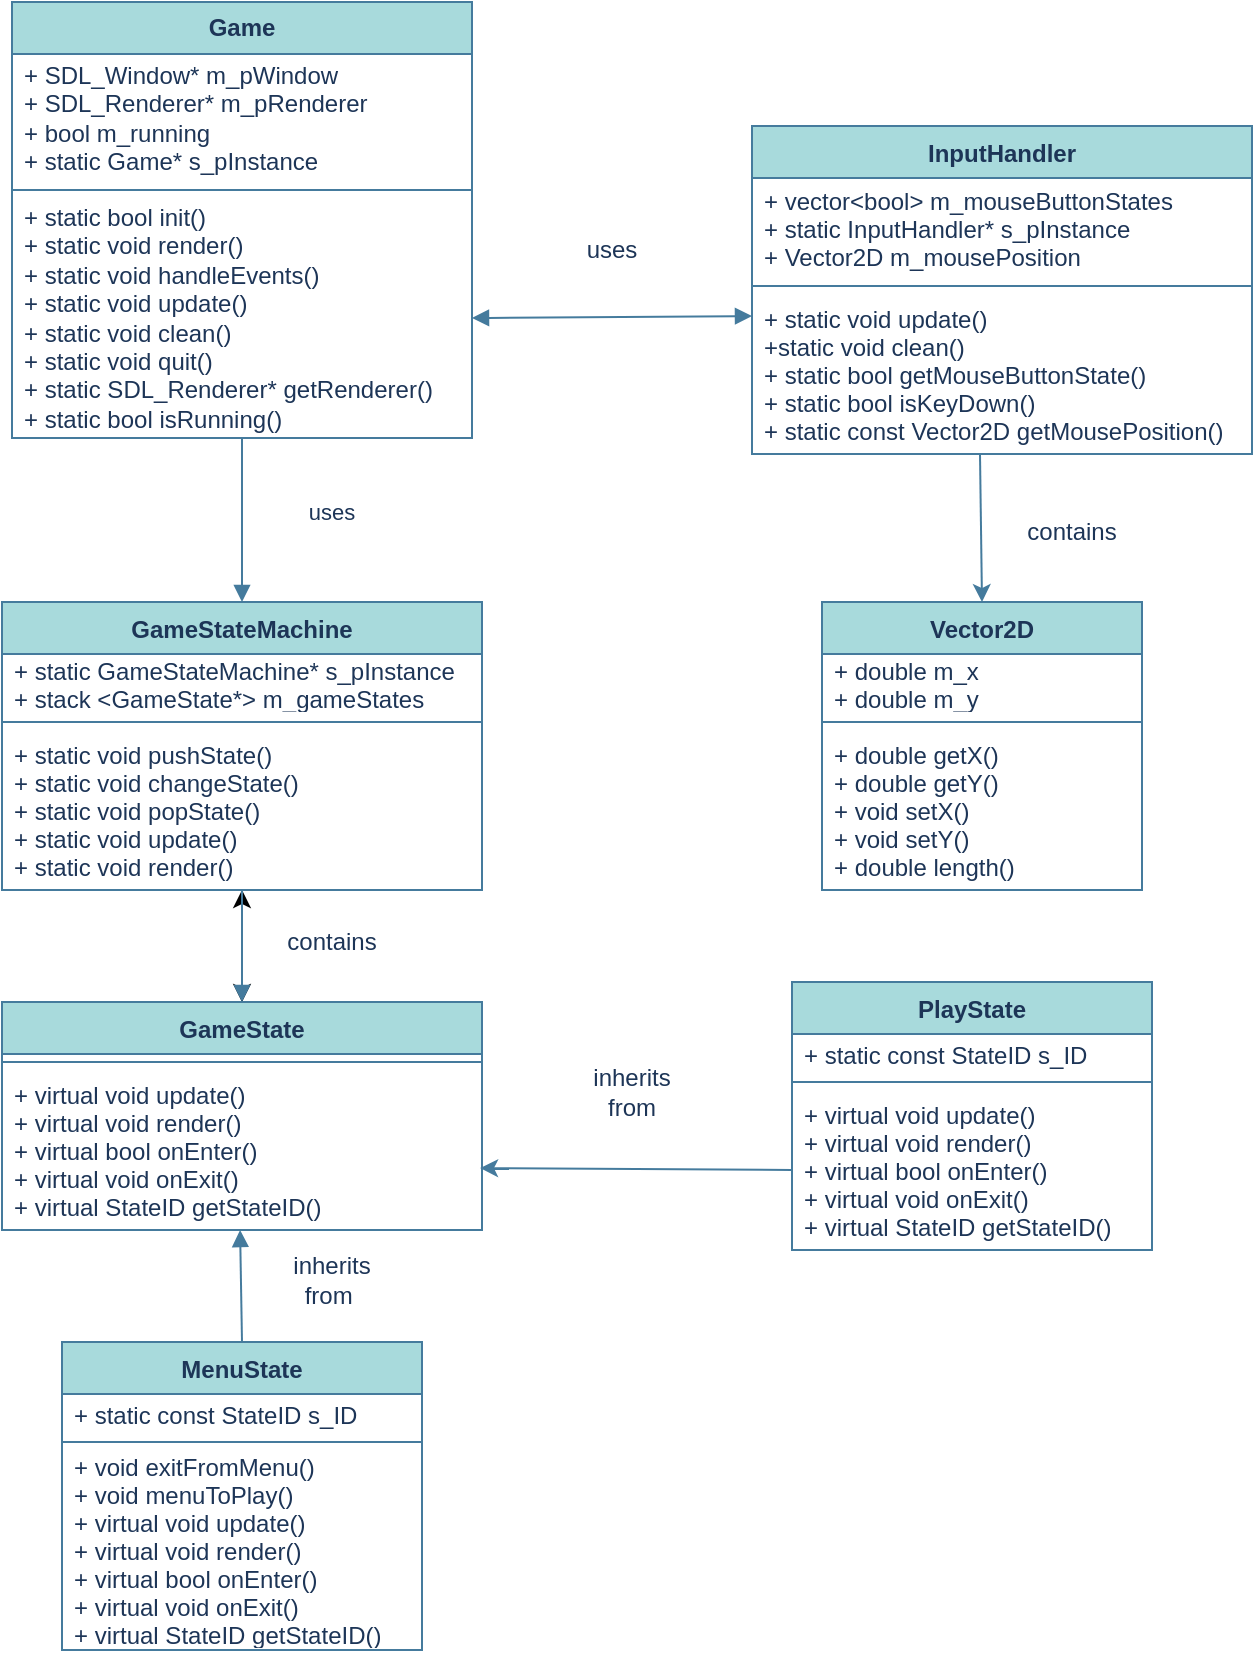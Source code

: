 <mxfile>
    <diagram id="kzSkmYJDmj3nojiU0u4o" name="Page-1">
        <mxGraphModel dx="1188" dy="515" grid="1" gridSize="10" guides="1" tooltips="1" connect="1" arrows="1" fold="1" page="1" pageScale="1" pageWidth="1654" pageHeight="1169" background="#FFFFFF" math="0" shadow="0">
            <root>
                <mxCell id="0"/>
                <mxCell id="1" parent="0"/>
                <mxCell id="Ja4RdyoNQm9fj4kVBd8g-1" value="Game" style="swimlane;fontStyle=1;align=center;verticalAlign=middle;childLayout=stackLayout;horizontal=1;startSize=26;horizontalStack=0;resizeParent=1;resizeParentMax=0;resizeLast=0;collapsible=1;marginBottom=0;whiteSpace=wrap;fillColor=#A8DADC;strokeColor=#457B9D;fontColor=#1D3557;" parent="1" vertex="1">
                    <mxGeometry x="210" y="130" width="230" height="218" as="geometry"/>
                </mxCell>
                <mxCell id="Ja4RdyoNQm9fj4kVBd8g-2" value="+ SDL_Window* m_pWindow&#10;+ SDL_Renderer* m_pRenderer&#10;+ bool m_running&#10;+ static Game* s_pInstance" style="text;strokeColor=none;fillColor=none;align=left;verticalAlign=middle;spacingLeft=4;spacingRight=4;overflow=hidden;rotatable=0;points=[[0,0.5],[1,0.5]];portConstraint=eastwest;whiteSpace=wrap;fontColor=#1D3557;" parent="Ja4RdyoNQm9fj4kVBd8g-1" vertex="1">
                    <mxGeometry y="26" width="230" height="64" as="geometry"/>
                </mxCell>
                <mxCell id="Ja4RdyoNQm9fj4kVBd8g-3" value="" style="line;strokeWidth=1;fillColor=none;align=left;verticalAlign=middle;spacingTop=-1;spacingLeft=3;spacingRight=3;rotatable=0;labelPosition=right;points=[];portConstraint=eastwest;whiteSpace=wrap;labelBackgroundColor=#F1FAEE;strokeColor=#457B9D;fontColor=#1D3557;" parent="Ja4RdyoNQm9fj4kVBd8g-1" vertex="1">
                    <mxGeometry y="90" width="230" height="8" as="geometry"/>
                </mxCell>
                <mxCell id="Ja4RdyoNQm9fj4kVBd8g-4" value="+ static bool init()&#10;+ static void render()&#10;+ static void handleEvents()&#10;+ static void update()&#10;+ static void clean()&#10;+ static void quit()&#10;+ static SDL_Renderer* getRenderer()&#10;+ static bool isRunning()" style="text;strokeColor=none;fillColor=none;align=left;verticalAlign=middle;spacingLeft=4;spacingRight=4;overflow=hidden;rotatable=0;points=[[0,0.5],[1,0.5]];portConstraint=eastwest;whiteSpace=wrap;fontColor=#1D3557;" parent="Ja4RdyoNQm9fj4kVBd8g-1" vertex="1">
                    <mxGeometry y="98" width="230" height="120" as="geometry"/>
                </mxCell>
                <mxCell id="ieMhluZSxVRTjWrlqm2N-1" value="InputHandler" style="swimlane;fontStyle=1;align=center;verticalAlign=middle;childLayout=stackLayout;horizontal=1;startSize=26;horizontalStack=0;resizeParent=1;resizeParentMax=0;resizeLast=0;collapsible=1;marginBottom=0;fillColor=#A8DADC;strokeColor=#457B9D;fontColor=#1D3557;" parent="1" vertex="1">
                    <mxGeometry x="580" y="192" width="250" height="164" as="geometry"/>
                </mxCell>
                <mxCell id="ieMhluZSxVRTjWrlqm2N-2" value="+ vector&lt;bool&gt; m_mouseButtonStates&#10;+ static InputHandler* s_pInstance&#10;+ Vector2D m_mousePosition" style="text;strokeColor=none;fillColor=none;align=left;verticalAlign=middle;spacingLeft=4;spacingRight=4;overflow=hidden;rotatable=0;points=[[0,0.5],[1,0.5]];portConstraint=eastwest;fontColor=#1D3557;" parent="ieMhluZSxVRTjWrlqm2N-1" vertex="1">
                    <mxGeometry y="26" width="250" height="50" as="geometry"/>
                </mxCell>
                <mxCell id="ieMhluZSxVRTjWrlqm2N-3" value="" style="line;strokeWidth=1;fillColor=none;align=left;verticalAlign=middle;spacingTop=-1;spacingLeft=3;spacingRight=3;rotatable=0;labelPosition=right;points=[];portConstraint=eastwest;labelBackgroundColor=#F1FAEE;strokeColor=#457B9D;fontColor=#1D3557;" parent="ieMhluZSxVRTjWrlqm2N-1" vertex="1">
                    <mxGeometry y="76" width="250" height="8" as="geometry"/>
                </mxCell>
                <mxCell id="ieMhluZSxVRTjWrlqm2N-4" value="+ static void update()&#10;+static void clean()&#10;+ static bool getMouseButtonState()&#10;+ static bool isKeyDown()&#10;+ static const Vector2D getMousePosition()" style="text;strokeColor=none;fillColor=none;align=left;verticalAlign=middle;spacingLeft=4;spacingRight=4;overflow=hidden;rotatable=0;points=[[0,0.5],[1,0.5]];portConstraint=eastwest;fontColor=#1D3557;" parent="ieMhluZSxVRTjWrlqm2N-1" vertex="1">
                    <mxGeometry y="84" width="250" height="80" as="geometry"/>
                </mxCell>
                <mxCell id="ieMhluZSxVRTjWrlqm2N-7" value="" style="endArrow=block;startArrow=block;endFill=1;startFill=1;html=1;rounded=0;entryX=0;entryY=0.138;entryDx=0;entryDy=0;entryPerimeter=0;labelBackgroundColor=#F1FAEE;strokeColor=#457B9D;fontColor=#1D3557;exitX=1;exitY=0.5;exitDx=0;exitDy=0;" parent="1" source="Ja4RdyoNQm9fj4kVBd8g-4" target="ieMhluZSxVRTjWrlqm2N-4" edge="1">
                    <mxGeometry width="160" relative="1" as="geometry">
                        <mxPoint x="440" y="270" as="sourcePoint"/>
                        <mxPoint x="600" y="270" as="targetPoint"/>
                    </mxGeometry>
                </mxCell>
                <mxCell id="ieMhluZSxVRTjWrlqm2N-9" value="uses" style="text;html=1;strokeColor=none;fillColor=none;align=center;verticalAlign=middle;whiteSpace=wrap;rounded=0;fontColor=#1D3557;" parent="1" vertex="1">
                    <mxGeometry x="480" y="239" width="60" height="30" as="geometry"/>
                </mxCell>
                <mxCell id="ieMhluZSxVRTjWrlqm2N-10" value="Vector2D" style="swimlane;fontStyle=1;align=center;verticalAlign=top;childLayout=stackLayout;horizontal=1;startSize=26;horizontalStack=0;resizeParent=1;resizeParentMax=0;resizeLast=0;collapsible=1;marginBottom=0;fillColor=#A8DADC;strokeColor=#457B9D;fontColor=#1D3557;" parent="1" vertex="1">
                    <mxGeometry x="615" y="430" width="160" height="144" as="geometry"/>
                </mxCell>
                <mxCell id="ieMhluZSxVRTjWrlqm2N-11" value="+ double m_x&#10;+ double m_y" style="text;strokeColor=none;fillColor=none;align=left;verticalAlign=middle;spacingLeft=4;spacingRight=4;overflow=hidden;rotatable=0;points=[[0,0.5],[1,0.5]];portConstraint=eastwest;fontColor=#1D3557;" parent="ieMhluZSxVRTjWrlqm2N-10" vertex="1">
                    <mxGeometry y="26" width="160" height="30" as="geometry"/>
                </mxCell>
                <mxCell id="ieMhluZSxVRTjWrlqm2N-12" value="" style="line;strokeWidth=1;fillColor=none;align=left;verticalAlign=middle;spacingTop=-1;spacingLeft=3;spacingRight=3;rotatable=0;labelPosition=right;points=[];portConstraint=eastwest;labelBackgroundColor=#F1FAEE;strokeColor=#457B9D;fontColor=#1D3557;" parent="ieMhluZSxVRTjWrlqm2N-10" vertex="1">
                    <mxGeometry y="56" width="160" height="8" as="geometry"/>
                </mxCell>
                <mxCell id="ieMhluZSxVRTjWrlqm2N-13" value="+ double getX()&#10;+ double getY()&#10;+ void setX()&#10;+ void setY()&#10;+ double length()" style="text;strokeColor=none;fillColor=none;align=left;verticalAlign=middle;spacingLeft=4;spacingRight=4;overflow=hidden;rotatable=0;points=[[0,0.5],[1,0.5]];portConstraint=eastwest;fontColor=#1D3557;" parent="ieMhluZSxVRTjWrlqm2N-10" vertex="1">
                    <mxGeometry y="64" width="160" height="80" as="geometry"/>
                </mxCell>
                <mxCell id="ieMhluZSxVRTjWrlqm2N-17" value="" style="endArrow=classic;html=1;rounded=0;entryX=0.5;entryY=0;entryDx=0;entryDy=0;labelBackgroundColor=#F1FAEE;strokeColor=#457B9D;fontColor=#1D3557;exitX=0.456;exitY=1;exitDx=0;exitDy=0;exitPerimeter=0;" parent="1" source="ieMhluZSxVRTjWrlqm2N-4" target="ieMhluZSxVRTjWrlqm2N-10" edge="1">
                    <mxGeometry width="50" height="50" relative="1" as="geometry">
                        <mxPoint x="695" y="360" as="sourcePoint"/>
                        <mxPoint x="520" y="360" as="targetPoint"/>
                    </mxGeometry>
                </mxCell>
                <mxCell id="ieMhluZSxVRTjWrlqm2N-18" value="contains" style="text;html=1;strokeColor=none;fillColor=none;align=center;verticalAlign=middle;whiteSpace=wrap;rounded=0;fontColor=#1D3557;" parent="1" vertex="1">
                    <mxGeometry x="710" y="380" width="60" height="30" as="geometry"/>
                </mxCell>
                <mxCell id="27" value="" style="edgeStyle=none;html=1;fontFamily=Helvetica;fontSize=12;fontColor=#1D3557;startSize=26;entryX=0.5;entryY=0;entryDx=0;entryDy=0;" parent="1" source="2" target="13" edge="1">
                    <mxGeometry relative="1" as="geometry"/>
                </mxCell>
                <mxCell id="2" value="GameStateMachine" style="swimlane;fontStyle=1;align=center;verticalAlign=middle;childLayout=stackLayout;horizontal=1;startSize=26;horizontalStack=0;resizeParent=1;resizeParentMax=0;resizeLast=0;collapsible=1;marginBottom=0;fillColor=#A8DADC;strokeColor=#457B9D;fontColor=#1D3557;" parent="1" vertex="1">
                    <mxGeometry x="205" y="430" width="240" height="144" as="geometry"/>
                </mxCell>
                <mxCell id="3" value="+ static GameStateMachine* s_pInstance&#10;+ stack &lt;GameState*&gt; m_gameStates" style="text;strokeColor=none;fillColor=none;align=left;verticalAlign=middle;spacingLeft=4;spacingRight=4;overflow=hidden;rotatable=0;points=[[0,0.5],[1,0.5]];portConstraint=eastwest;fontColor=#1D3557;" parent="2" vertex="1">
                    <mxGeometry y="26" width="240" height="30" as="geometry"/>
                </mxCell>
                <mxCell id="4" value="" style="line;strokeWidth=1;fillColor=none;align=left;verticalAlign=middle;spacingTop=-1;spacingLeft=3;spacingRight=3;rotatable=0;labelPosition=right;points=[];portConstraint=eastwest;strokeColor=#457B9D;fontColor=#1D3557;labelBackgroundColor=#F1FAEE;" parent="2" vertex="1">
                    <mxGeometry y="56" width="240" height="8" as="geometry"/>
                </mxCell>
                <mxCell id="5" value="+ static void pushState()&#10;+ static void changeState()&#10;+ static void popState()&#10;+ static void update()&#10;+ static void render()" style="text;strokeColor=none;fillColor=none;align=left;verticalAlign=middle;spacingLeft=4;spacingRight=4;overflow=hidden;rotatable=0;points=[[0,0.5],[1,0.5]];portConstraint=eastwest;fontColor=#1D3557;" parent="2" vertex="1">
                    <mxGeometry y="64" width="240" height="80" as="geometry"/>
                </mxCell>
                <mxCell id="6" value="" style="endArrow=block;endFill=1;html=1;align=left;verticalAlign=middle;fontFamily=Helvetica;fontSize=12;fontColor=#1D3557;fillColor=none;strokeColor=#457B9D;strokeWidth=1;labelBackgroundColor=#F1FAEE;spacingTop=-1;spacingLeft=3;spacingRight=3;entryX=0.5;entryY=0;entryDx=0;entryDy=0;" parent="1" source="Ja4RdyoNQm9fj4kVBd8g-4" target="2" edge="1">
                    <mxGeometry x="-1" relative="1" as="geometry">
                        <mxPoint x="140" y="370" as="sourcePoint"/>
                        <mxPoint x="280" y="430" as="targetPoint"/>
                    </mxGeometry>
                </mxCell>
                <mxCell id="8" value="uses" style="text;html=1;strokeColor=none;fillColor=none;align=center;verticalAlign=middle;whiteSpace=wrap;rounded=0;fontFamily=Helvetica;fontSize=11;fontColor=#1D3557;startSize=26;" parent="1" vertex="1">
                    <mxGeometry x="340" y="370" width="60" height="30" as="geometry"/>
                </mxCell>
                <mxCell id="26" style="edgeStyle=none;html=1;fontFamily=Helvetica;fontSize=12;fontColor=#1D3557;startSize=26;" parent="1" source="13" target="5" edge="1">
                    <mxGeometry relative="1" as="geometry"/>
                </mxCell>
                <mxCell id="13" value="GameState" style="swimlane;fontStyle=1;align=center;verticalAlign=top;childLayout=stackLayout;horizontal=1;startSize=26;horizontalStack=0;resizeParent=1;resizeParentMax=0;resizeLast=0;collapsible=1;marginBottom=0;fontFamily=Helvetica;fontSize=12;fontColor=#1D3557;strokeColor=#457B9D;fillColor=#A8DADC;" parent="1" vertex="1">
                    <mxGeometry x="205" y="630" width="240" height="114" as="geometry"/>
                </mxCell>
                <mxCell id="15" value="" style="line;strokeWidth=1;fillColor=none;align=left;verticalAlign=middle;spacingTop=-1;spacingLeft=3;spacingRight=3;rotatable=0;labelPosition=right;points=[];portConstraint=eastwest;fontFamily=Helvetica;fontSize=12;fontColor=#1D3557;startSize=26;strokeColor=#457B9D;labelBackgroundColor=#F1FAEE;" parent="13" vertex="1">
                    <mxGeometry y="26" width="240" height="8" as="geometry"/>
                </mxCell>
                <mxCell id="16" value="+ virtual void update()&#10;+ virtual void render()&#10;+ virtual bool onEnter()&#10;+ virtual void onExit()&#10;+ virtual StateID getStateID()" style="text;strokeColor=none;fillColor=none;align=left;verticalAlign=middle;spacingLeft=4;spacingRight=4;overflow=hidden;rotatable=0;points=[[0,0.5],[1,0.5]];portConstraint=eastwest;fontFamily=Helvetica;fontSize=12;fontColor=#1D3557;startSize=26;" parent="13" vertex="1">
                    <mxGeometry y="34" width="240" height="80" as="geometry"/>
                </mxCell>
                <mxCell id="30" value="" style="endArrow=block;html=1;fontFamily=Helvetica;fontSize=12;fontColor=#1D3557;exitX=0.5;exitY=1;exitDx=0;exitDy=0;entryX=0.5;entryY=0;entryDx=0;entryDy=0;labelBackgroundColor=#F1FAEE;align=left;strokeColor=#457B9D;endFill=1;fillColor=none;strokeWidth=1;spacingTop=-1;spacingLeft=3;spacingRight=3;exitPerimeter=0;" parent="1" source="5" target="13" edge="1">
                    <mxGeometry width="50" height="50" relative="1" as="geometry">
                        <mxPoint x="320" y="630" as="sourcePoint"/>
                        <mxPoint x="650" y="540" as="targetPoint"/>
                    </mxGeometry>
                </mxCell>
                <mxCell id="31" value="contains" style="text;html=1;strokeColor=none;fillColor=none;align=center;verticalAlign=middle;whiteSpace=wrap;rounded=0;fontFamily=Helvetica;fontSize=12;fontColor=#1D3557;startSize=26;" parent="1" vertex="1">
                    <mxGeometry x="340" y="584.5" width="60" height="30" as="geometry"/>
                </mxCell>
                <mxCell id="36" value="PlayState" style="swimlane;fontStyle=1;align=center;verticalAlign=top;childLayout=stackLayout;horizontal=1;startSize=26;horizontalStack=0;resizeParent=1;resizeParentMax=0;resizeLast=0;collapsible=1;marginBottom=0;fillColor=#A8DADC;strokeColor=#457B9D;fontColor=#1D3557;" parent="1" vertex="1">
                    <mxGeometry x="600" y="620" width="180" height="134" as="geometry"/>
                </mxCell>
                <mxCell id="37" value="+ static const StateID s_ID" style="text;strokeColor=none;fillColor=none;align=left;verticalAlign=middle;spacingLeft=4;spacingRight=4;overflow=hidden;rotatable=0;points=[[0,0.5],[1,0.5]];portConstraint=eastwest;fontColor=#1D3557;" parent="36" vertex="1">
                    <mxGeometry y="26" width="180" height="20" as="geometry"/>
                </mxCell>
                <mxCell id="38" value="" style="line;strokeWidth=1;fillColor=none;align=left;verticalAlign=middle;spacingTop=-1;spacingLeft=3;spacingRight=3;rotatable=0;labelPosition=right;points=[];portConstraint=eastwest;labelBackgroundColor=#F1FAEE;strokeColor=#457B9D;fontColor=#1D3557;" parent="36" vertex="1">
                    <mxGeometry y="46" width="180" height="8" as="geometry"/>
                </mxCell>
                <mxCell id="39" value="+ virtual void update()&#10;+ virtual void render()&#10;+ virtual bool onEnter()&#10;+ virtual void onExit()&#10;+ virtual StateID getStateID()" style="text;strokeColor=none;fillColor=none;align=left;verticalAlign=middle;spacingLeft=4;spacingRight=4;overflow=hidden;rotatable=0;points=[[0,0.5],[1,0.5]];portConstraint=eastwest;fontColor=#1D3557;" parent="36" vertex="1">
                    <mxGeometry y="54" width="180" height="80" as="geometry"/>
                </mxCell>
                <mxCell id="41" value="MenuState" style="swimlane;fontStyle=1;align=center;verticalAlign=top;childLayout=stackLayout;horizontal=1;startSize=26;horizontalStack=0;resizeParent=1;resizeParentMax=0;resizeLast=0;collapsible=1;marginBottom=0;fillColor=#A8DADC;strokeColor=#457B9D;fontColor=#1D3557;" parent="1" vertex="1">
                    <mxGeometry x="235" y="800" width="180" height="154" as="geometry"/>
                </mxCell>
                <mxCell id="42" value="+ static const StateID s_ID" style="text;strokeColor=none;fillColor=none;align=left;verticalAlign=middle;spacingLeft=4;spacingRight=4;overflow=hidden;rotatable=0;points=[[0,0.5],[1,0.5]];portConstraint=eastwest;fontColor=#1D3557;" parent="41" vertex="1">
                    <mxGeometry y="26" width="180" height="20" as="geometry"/>
                </mxCell>
                <mxCell id="43" value="" style="line;strokeWidth=1;fillColor=none;align=left;verticalAlign=middle;spacingTop=-1;spacingLeft=3;spacingRight=3;rotatable=0;labelPosition=right;points=[];portConstraint=eastwest;labelBackgroundColor=#F1FAEE;strokeColor=#457B9D;fontColor=#1D3557;" parent="41" vertex="1">
                    <mxGeometry y="46" width="180" height="8" as="geometry"/>
                </mxCell>
                <mxCell id="44" value="+ void exitFromMenu()&#10;+ void menuToPlay()&#10;+ virtual void update()&#10;+ virtual void render()&#10;+ virtual bool onEnter()&#10;+ virtual void onExit()&#10;+ virtual StateID getStateID()" style="text;strokeColor=none;fillColor=none;align=left;verticalAlign=middle;spacingLeft=4;spacingRight=4;overflow=hidden;rotatable=0;points=[[0,0.5],[1,0.5]];portConstraint=eastwest;fontColor=#1D3557;" parent="41" vertex="1">
                    <mxGeometry y="54" width="180" height="100" as="geometry"/>
                </mxCell>
                <mxCell id="45" value="" style="endArrow=block;html=1;fontFamily=Helvetica;fontSize=12;fontColor=#1D3557;exitX=0.5;exitY=0;exitDx=0;exitDy=0;entryX=0.496;entryY=1;entryDx=0;entryDy=0;entryPerimeter=0;labelBackgroundColor=#F1FAEE;align=left;strokeColor=#457B9D;endFill=1;fillColor=none;strokeWidth=1;spacingTop=-1;spacingLeft=3;spacingRight=3;" parent="1" source="41" target="16" edge="1">
                    <mxGeometry width="50" height="50" relative="1" as="geometry">
                        <mxPoint x="240" y="680" as="sourcePoint"/>
                        <mxPoint x="290" y="630" as="targetPoint"/>
                    </mxGeometry>
                </mxCell>
                <mxCell id="46" value="inherits from&amp;nbsp;" style="text;html=1;strokeColor=none;fillColor=none;align=center;verticalAlign=middle;whiteSpace=wrap;rounded=0;fontFamily=Helvetica;fontSize=12;fontColor=#1D3557;startSize=26;" parent="1" vertex="1">
                    <mxGeometry x="340" y="754" width="60" height="30" as="geometry"/>
                </mxCell>
                <mxCell id="47" value="" style="endArrow=classic;html=1;rounded=1;labelBackgroundColor=#F1FAEE;fontFamily=Helvetica;fontSize=12;fontColor=#1D3557;strokeColor=#457B9D;strokeWidth=1;fillColor=none;shape=connector;exitX=0;exitY=0.5;exitDx=0;exitDy=0;entryX=0.996;entryY=0.613;entryDx=0;entryDy=0;entryPerimeter=0;" parent="1" source="39" target="16" edge="1">
                    <mxGeometry width="50" height="50" relative="1" as="geometry">
                        <mxPoint x="450" y="670" as="sourcePoint"/>
                        <mxPoint x="500" y="620" as="targetPoint"/>
                    </mxGeometry>
                </mxCell>
                <mxCell id="48" value="inherits from" style="text;html=1;strokeColor=none;fillColor=none;align=center;verticalAlign=middle;whiteSpace=wrap;rounded=0;fontFamily=Helvetica;fontSize=12;fontColor=#1D3557;startSize=26;" parent="1" vertex="1">
                    <mxGeometry x="490" y="660" width="60" height="30" as="geometry"/>
                </mxCell>
            </root>
        </mxGraphModel>
    </diagram>
</mxfile>